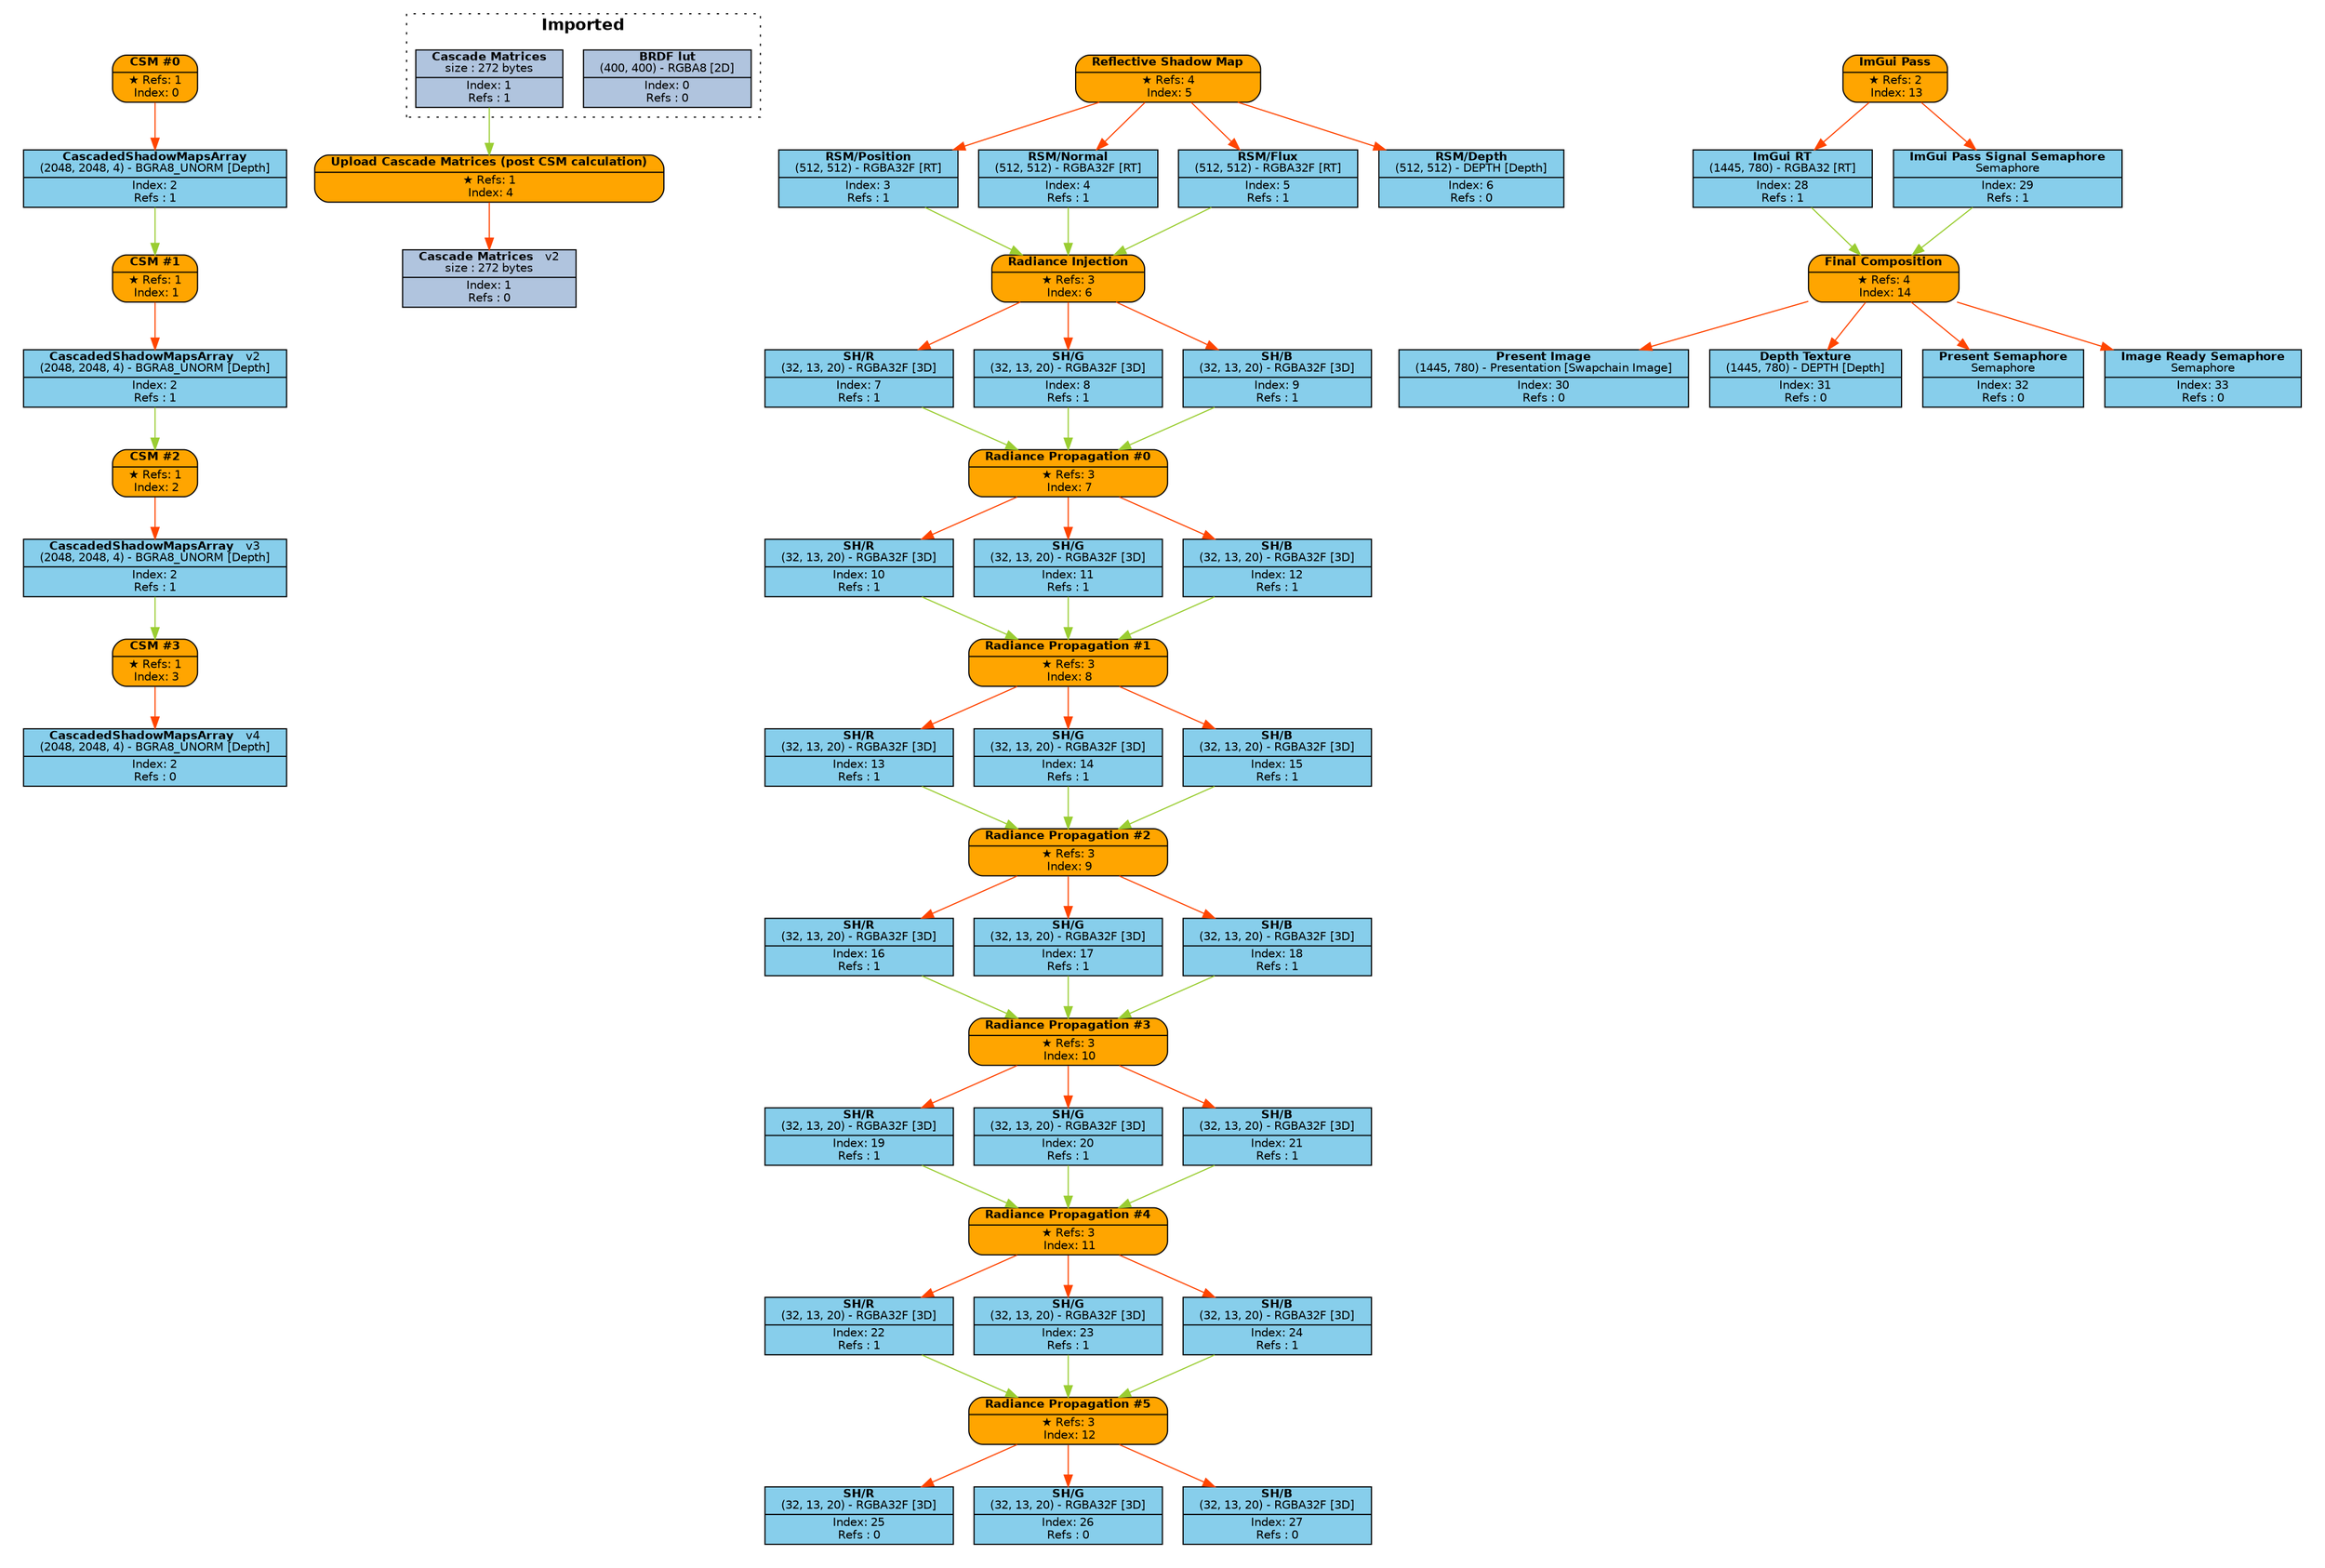 digraph FrameGraph {
graph [style=invis, rankdir="TB" ordering=out, splines=spline]
node [shape=record, fontname="helvetica", fontsize=10, margin="0.2,0.03"]

P0 [label=<{ {<B>CSM #0</B>} | {&#x2605; Refs: 1<BR/> Index: 0} }> style="rounded,filled", fillcolor=orange]
P1 [label=<{ {<B>CSM #1</B>} | {&#x2605; Refs: 1<BR/> Index: 1} }> style="rounded,filled", fillcolor=orange]
P2 [label=<{ {<B>CSM #2</B>} | {&#x2605; Refs: 1<BR/> Index: 2} }> style="rounded,filled", fillcolor=orange]
P3 [label=<{ {<B>CSM #3</B>} | {&#x2605; Refs: 1<BR/> Index: 3} }> style="rounded,filled", fillcolor=orange]
P4 [label=<{ {<B>Upload Cascade Matrices (post CSM calculation)</B>} | {&#x2605; Refs: 1<BR/> Index: 4} }> style="rounded,filled", fillcolor=orange]
P5 [label=<{ {<B>Reflective Shadow Map</B>} | {&#x2605; Refs: 4<BR/> Index: 5} }> style="rounded,filled", fillcolor=orange]
P6 [label=<{ {<B>Radiance Injection</B>} | {&#x2605; Refs: 3<BR/> Index: 6} }> style="rounded,filled", fillcolor=orange]
P7 [label=<{ {<B>Radiance Propagation #0</B>} | {&#x2605; Refs: 3<BR/> Index: 7} }> style="rounded,filled", fillcolor=orange]
P8 [label=<{ {<B>Radiance Propagation #1</B>} | {&#x2605; Refs: 3<BR/> Index: 8} }> style="rounded,filled", fillcolor=orange]
P9 [label=<{ {<B>Radiance Propagation #2</B>} | {&#x2605; Refs: 3<BR/> Index: 9} }> style="rounded,filled", fillcolor=orange]
P10 [label=<{ {<B>Radiance Propagation #3</B>} | {&#x2605; Refs: 3<BR/> Index: 10} }> style="rounded,filled", fillcolor=orange]
P11 [label=<{ {<B>Radiance Propagation #4</B>} | {&#x2605; Refs: 3<BR/> Index: 11} }> style="rounded,filled", fillcolor=orange]
P12 [label=<{ {<B>Radiance Propagation #5</B>} | {&#x2605; Refs: 3<BR/> Index: 12} }> style="rounded,filled", fillcolor=orange]
P13 [label=<{ {<B>ImGui Pass</B>} | {&#x2605; Refs: 2<BR/> Index: 13} }> style="rounded,filled", fillcolor=orange]
P14 [label=<{ {<B>Final Composition</B>} | {&#x2605; Refs: 4<BR/> Index: 14} }> style="rounded,filled", fillcolor=orange]

R0_1 [label=<{ {<B>BRDF lut</B><BR/>(400, 400) - RGBA8 [2D]} | {Index: 0<BR/>Refs : 0} }> style=filled, fillcolor=lightsteelblue]
R1_1 [label=<{ {<B>Cascade Matrices</B><BR/>size : 272 bytes} | {Index: 1<BR/>Refs : 1} }> style=filled, fillcolor=lightsteelblue]
R2_1 [label=<{ {<B>CascadedShadowMapsArray</B><BR/>(2048, 2048, 4) - BGRA8_UNORM [Depth]} | {Index: 2<BR/>Refs : 1} }> style=filled, fillcolor=skyblue]
R2_2 [label=<{ {<B>CascadedShadowMapsArray</B>   <FONT>v2</FONT><BR/>(2048, 2048, 4) - BGRA8_UNORM [Depth]} | {Index: 2<BR/>Refs : 1} }> style=filled, fillcolor=skyblue]
R2_3 [label=<{ {<B>CascadedShadowMapsArray</B>   <FONT>v3</FONT><BR/>(2048, 2048, 4) - BGRA8_UNORM [Depth]} | {Index: 2<BR/>Refs : 1} }> style=filled, fillcolor=skyblue]
R2_4 [label=<{ {<B>CascadedShadowMapsArray</B>   <FONT>v4</FONT><BR/>(2048, 2048, 4) - BGRA8_UNORM [Depth]} | {Index: 2<BR/>Refs : 0} }> style=filled, fillcolor=skyblue]
R1_2 [label=<{ {<B>Cascade Matrices</B>   <FONT>v2</FONT><BR/>size : 272 bytes} | {Index: 1<BR/>Refs : 0} }> style=filled, fillcolor=lightsteelblue]
R3_1 [label=<{ {<B>RSM/Position</B><BR/>(512, 512) - RGBA32F [RT]} | {Index: 3<BR/>Refs : 1} }> style=filled, fillcolor=skyblue]
R4_1 [label=<{ {<B>RSM/Normal</B><BR/>(512, 512) - RGBA32F [RT]} | {Index: 4<BR/>Refs : 1} }> style=filled, fillcolor=skyblue]
R5_1 [label=<{ {<B>RSM/Flux</B><BR/>(512, 512) - RGBA32F [RT]} | {Index: 5<BR/>Refs : 1} }> style=filled, fillcolor=skyblue]
R6_1 [label=<{ {<B>RSM/Depth</B><BR/>(512, 512) - DEPTH [Depth]} | {Index: 6<BR/>Refs : 0} }> style=filled, fillcolor=skyblue]
R7_1 [label=<{ {<B>SH/R</B><BR/>(32, 13, 20) - RGBA32F [3D]} | {Index: 7<BR/>Refs : 1} }> style=filled, fillcolor=skyblue]
R8_1 [label=<{ {<B>SH/G</B><BR/>(32, 13, 20) - RGBA32F [3D]} | {Index: 8<BR/>Refs : 1} }> style=filled, fillcolor=skyblue]
R9_1 [label=<{ {<B>SH/B</B><BR/>(32, 13, 20) - RGBA32F [3D]} | {Index: 9<BR/>Refs : 1} }> style=filled, fillcolor=skyblue]
R10_1 [label=<{ {<B>SH/R</B><BR/>(32, 13, 20) - RGBA32F [3D]} | {Index: 10<BR/>Refs : 1} }> style=filled, fillcolor=skyblue]
R11_1 [label=<{ {<B>SH/G</B><BR/>(32, 13, 20) - RGBA32F [3D]} | {Index: 11<BR/>Refs : 1} }> style=filled, fillcolor=skyblue]
R12_1 [label=<{ {<B>SH/B</B><BR/>(32, 13, 20) - RGBA32F [3D]} | {Index: 12<BR/>Refs : 1} }> style=filled, fillcolor=skyblue]
R13_1 [label=<{ {<B>SH/R</B><BR/>(32, 13, 20) - RGBA32F [3D]} | {Index: 13<BR/>Refs : 1} }> style=filled, fillcolor=skyblue]
R14_1 [label=<{ {<B>SH/G</B><BR/>(32, 13, 20) - RGBA32F [3D]} | {Index: 14<BR/>Refs : 1} }> style=filled, fillcolor=skyblue]
R15_1 [label=<{ {<B>SH/B</B><BR/>(32, 13, 20) - RGBA32F [3D]} | {Index: 15<BR/>Refs : 1} }> style=filled, fillcolor=skyblue]
R16_1 [label=<{ {<B>SH/R</B><BR/>(32, 13, 20) - RGBA32F [3D]} | {Index: 16<BR/>Refs : 1} }> style=filled, fillcolor=skyblue]
R17_1 [label=<{ {<B>SH/G</B><BR/>(32, 13, 20) - RGBA32F [3D]} | {Index: 17<BR/>Refs : 1} }> style=filled, fillcolor=skyblue]
R18_1 [label=<{ {<B>SH/B</B><BR/>(32, 13, 20) - RGBA32F [3D]} | {Index: 18<BR/>Refs : 1} }> style=filled, fillcolor=skyblue]
R19_1 [label=<{ {<B>SH/R</B><BR/>(32, 13, 20) - RGBA32F [3D]} | {Index: 19<BR/>Refs : 1} }> style=filled, fillcolor=skyblue]
R20_1 [label=<{ {<B>SH/G</B><BR/>(32, 13, 20) - RGBA32F [3D]} | {Index: 20<BR/>Refs : 1} }> style=filled, fillcolor=skyblue]
R21_1 [label=<{ {<B>SH/B</B><BR/>(32, 13, 20) - RGBA32F [3D]} | {Index: 21<BR/>Refs : 1} }> style=filled, fillcolor=skyblue]
R22_1 [label=<{ {<B>SH/R</B><BR/>(32, 13, 20) - RGBA32F [3D]} | {Index: 22<BR/>Refs : 1} }> style=filled, fillcolor=skyblue]
R23_1 [label=<{ {<B>SH/G</B><BR/>(32, 13, 20) - RGBA32F [3D]} | {Index: 23<BR/>Refs : 1} }> style=filled, fillcolor=skyblue]
R24_1 [label=<{ {<B>SH/B</B><BR/>(32, 13, 20) - RGBA32F [3D]} | {Index: 24<BR/>Refs : 1} }> style=filled, fillcolor=skyblue]
R25_1 [label=<{ {<B>SH/R</B><BR/>(32, 13, 20) - RGBA32F [3D]} | {Index: 25<BR/>Refs : 0} }> style=filled, fillcolor=skyblue]
R26_1 [label=<{ {<B>SH/G</B><BR/>(32, 13, 20) - RGBA32F [3D]} | {Index: 26<BR/>Refs : 0} }> style=filled, fillcolor=skyblue]
R27_1 [label=<{ {<B>SH/B</B><BR/>(32, 13, 20) - RGBA32F [3D]} | {Index: 27<BR/>Refs : 0} }> style=filled, fillcolor=skyblue]
R28_1 [label=<{ {<B>ImGui RT</B><BR/>(1445, 780) - RGBA32 [RT]} | {Index: 28<BR/>Refs : 1} }> style=filled, fillcolor=skyblue]
R29_1 [label=<{ {<B>ImGui Pass Signal Semaphore</B><BR/>Semaphore} | {Index: 29<BR/>Refs : 1} }> style=filled, fillcolor=skyblue]
R30_1 [label=<{ {<B>Present Image</B><BR/>(1445, 780) - Presentation [Swapchain Image]} | {Index: 30<BR/>Refs : 0} }> style=filled, fillcolor=skyblue]
R31_1 [label=<{ {<B>Depth Texture</B><BR/>(1445, 780) - DEPTH [Depth]} | {Index: 31<BR/>Refs : 0} }> style=filled, fillcolor=skyblue]
R32_1 [label=<{ {<B>Present Semaphore</B><BR/>Semaphore} | {Index: 32<BR/>Refs : 0} }> style=filled, fillcolor=skyblue]
R33_1 [label=<{ {<B>Image Ready Semaphore</B><BR/>Semaphore} | {Index: 33<BR/>Refs : 0} }> style=filled, fillcolor=skyblue]

P0 -> { R2_1 } [color=orangered]
P1 -> { R2_2 } [color=orangered]
P2 -> { R2_3 } [color=orangered]
P3 -> { R2_4 } [color=orangered]
P4 -> { R1_2 } [color=orangered]
P5 -> { R3_1 R4_1 R5_1 R6_1 } [color=orangered]
P6 -> { R7_1 R8_1 R9_1 } [color=orangered]
P7 -> { R10_1 R11_1 R12_1 } [color=orangered]
P8 -> { R13_1 R14_1 R15_1 } [color=orangered]
P9 -> { R16_1 R17_1 R18_1 } [color=orangered]
P10 -> { R19_1 R20_1 R21_1 } [color=orangered]
P11 -> { R22_1 R23_1 R24_1 } [color=orangered]
P12 -> { R25_1 R26_1 R27_1 } [color=orangered]
P13 -> { R28_1 R29_1 } [color=orangered]
P14 -> { R30_1 R31_1 R32_1 R33_1 } [color=orangered]

R0_1 -> { } [color=olivedrab3]
R1_1 -> { P4 } [color=olivedrab3]
R2_1 -> { P1 } [color=olivedrab3]
R2_2 -> { P2 } [color=olivedrab3]
R2_3 -> { P3 } [color=olivedrab3]
R2_4 -> { } [color=olivedrab3]
R1_2 -> { } [color=olivedrab3]
R3_1 -> { P6 } [color=olivedrab3]
R4_1 -> { P6 } [color=olivedrab3]
R5_1 -> { P6 } [color=olivedrab3]
R6_1 -> { } [color=olivedrab3]
R7_1 -> { P7 } [color=olivedrab3]
R8_1 -> { P7 } [color=olivedrab3]
R9_1 -> { P7 } [color=olivedrab3]
R10_1 -> { P8 } [color=olivedrab3]
R11_1 -> { P8 } [color=olivedrab3]
R12_1 -> { P8 } [color=olivedrab3]
R13_1 -> { P9 } [color=olivedrab3]
R14_1 -> { P9 } [color=olivedrab3]
R15_1 -> { P9 } [color=olivedrab3]
R16_1 -> { P10 } [color=olivedrab3]
R17_1 -> { P10 } [color=olivedrab3]
R18_1 -> { P10 } [color=olivedrab3]
R19_1 -> { P11 } [color=olivedrab3]
R20_1 -> { P11 } [color=olivedrab3]
R21_1 -> { P11 } [color=olivedrab3]
R22_1 -> { P12 } [color=olivedrab3]
R23_1 -> { P12 } [color=olivedrab3]
R24_1 -> { P12 } [color=olivedrab3]
R25_1 -> { } [color=olivedrab3]
R26_1 -> { } [color=olivedrab3]
R27_1 -> { } [color=olivedrab3]
R28_1 -> { P14 } [color=olivedrab3]
R29_1 -> { P14 } [color=olivedrab3]
R30_1 -> { } [color=olivedrab3]
R31_1 -> { } [color=olivedrab3]
R32_1 -> { } [color=olivedrab3]
R33_1 -> { } [color=olivedrab3]

subgraph cluster_0 {
P0 R2_1 
}
subgraph cluster_1 {
P1 
}
subgraph cluster_2 {
P2 
}
subgraph cluster_3 {
P3 
}
subgraph cluster_4 {
P4 
}
subgraph cluster_5 {
P5 R3_1 R4_1 R5_1 R6_1 
}
subgraph cluster_6 {
P6 R7_1 R8_1 R9_1 
}
subgraph cluster_7 {
P7 R10_1 R11_1 R12_1 
}
subgraph cluster_8 {
P8 R13_1 R14_1 R15_1 
}
subgraph cluster_9 {
P9 R16_1 R17_1 R18_1 
}
subgraph cluster_10 {
P10 R19_1 R20_1 R21_1 
}
subgraph cluster_11 {
P11 R22_1 R23_1 R24_1 
}
subgraph cluster_12 {
P12 R25_1 R26_1 R27_1 
}
subgraph cluster_13 {
P13 R28_1 R29_1 
}
subgraph cluster_14 {
P14 R30_1 R31_1 R32_1 R33_1 
}

subgraph cluster_imported_resources {
graph [style=dotted, fontname="helvetica", label=< <B>Imported</B> >]
R0_1 R1_1 
}

}